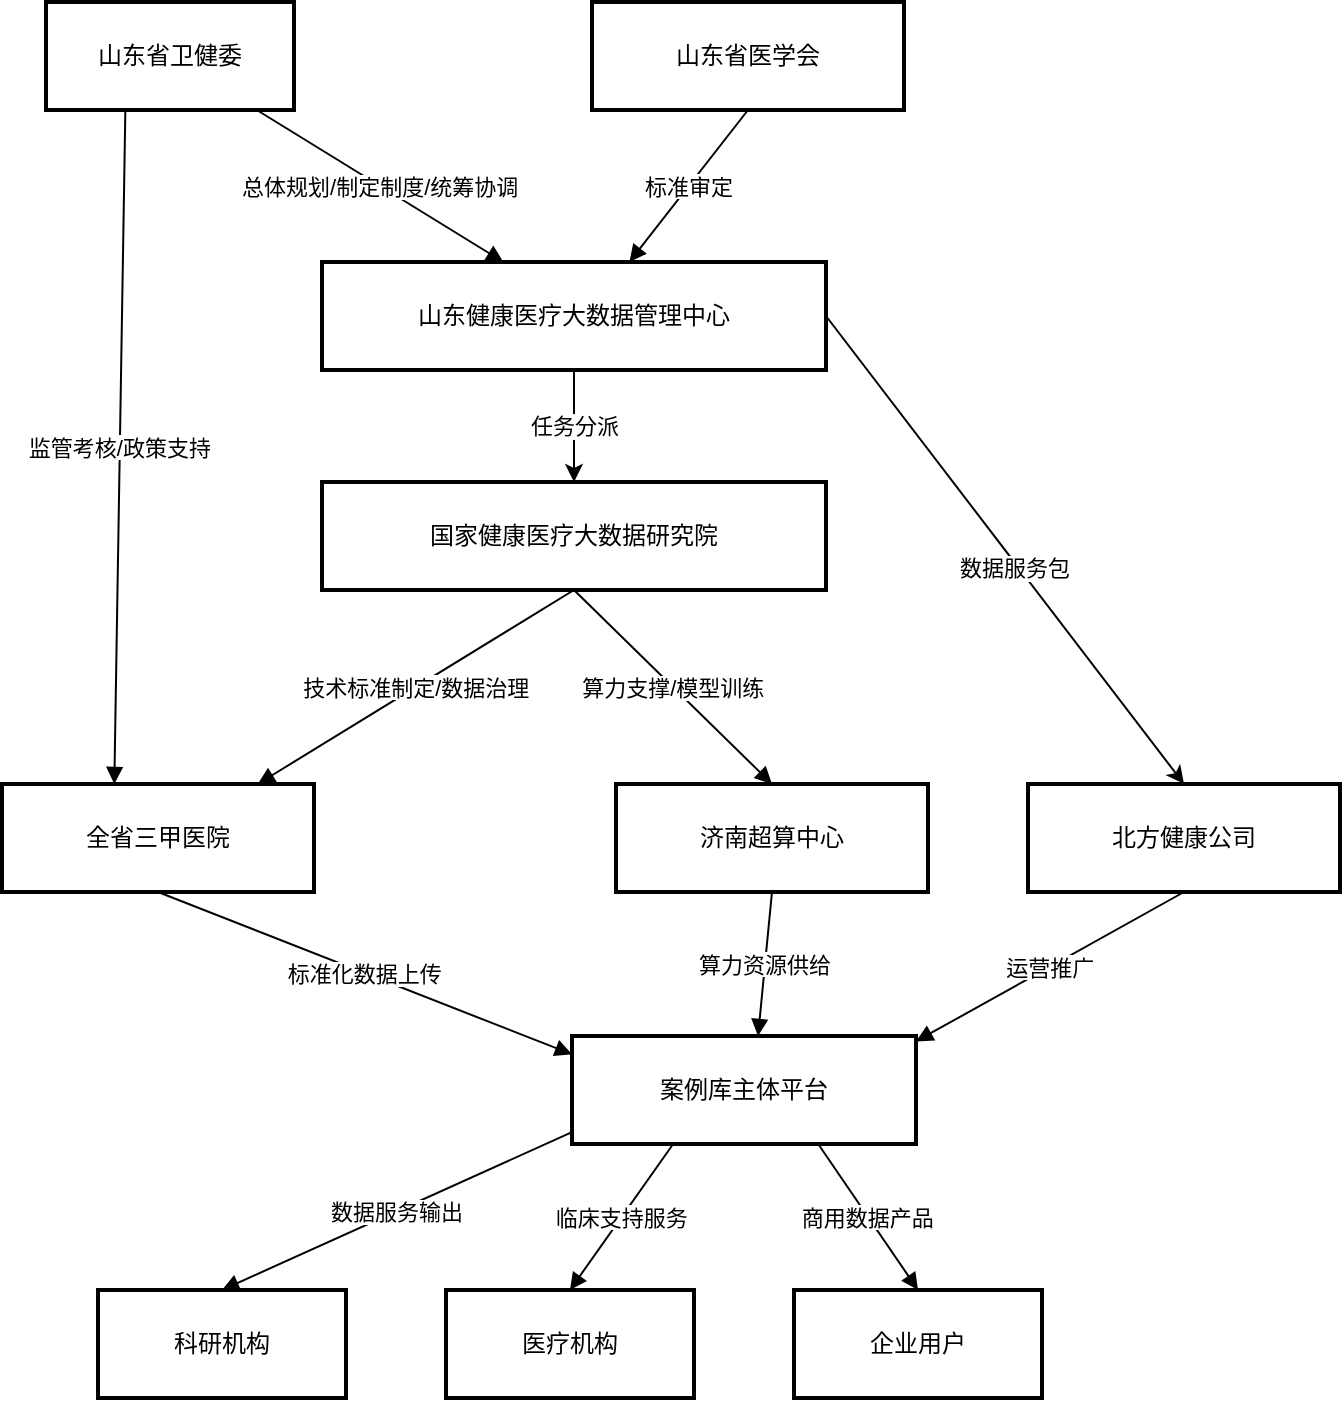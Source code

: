 <mxfile version="26.1.3" pages="2">
  <diagram name="第 1 页" id="u0IqyC7Dfnha-lF6F4t4">
    <mxGraphModel dx="1335" dy="810" grid="1" gridSize="10" guides="1" tooltips="1" connect="1" arrows="1" fold="1" page="1" pageScale="1" pageWidth="827" pageHeight="1169" math="0" shadow="0">
      <root>
        <mxCell id="0" />
        <mxCell id="1" parent="0" />
        <mxCell id="jDBb3KQfTTn3vINd1pHE-1" value="山东省卫健委" style="whiteSpace=wrap;strokeWidth=2;" vertex="1" parent="1">
          <mxGeometry x="112" y="40" width="124" height="54" as="geometry" />
        </mxCell>
        <mxCell id="ozEgoofDSApq0i9FSb5I-2" value="任务分派" style="edgeStyle=orthogonalEdgeStyle;rounded=0;orthogonalLoop=1;jettySize=auto;html=1;exitX=0.5;exitY=1;exitDx=0;exitDy=0;" edge="1" parent="1" source="jDBb3KQfTTn3vINd1pHE-2" target="ozEgoofDSApq0i9FSb5I-1">
          <mxGeometry relative="1" as="geometry" />
        </mxCell>
        <mxCell id="jDBb3KQfTTn3vINd1pHE-2" value="山东健康医疗大数据管理中心" style="whiteSpace=wrap;strokeWidth=2;" vertex="1" parent="1">
          <mxGeometry x="250" y="170" width="252" height="54" as="geometry" />
        </mxCell>
        <mxCell id="jDBb3KQfTTn3vINd1pHE-3" value="全省三甲医院" style="whiteSpace=wrap;strokeWidth=2;" vertex="1" parent="1">
          <mxGeometry x="90" y="431" width="156" height="54" as="geometry" />
        </mxCell>
        <mxCell id="jDBb3KQfTTn3vINd1pHE-4" value="济南超算中心" style="whiteSpace=wrap;strokeWidth=2;" vertex="1" parent="1">
          <mxGeometry x="397" y="431" width="156" height="54" as="geometry" />
        </mxCell>
        <mxCell id="jDBb3KQfTTn3vINd1pHE-5" value="案例库主体平台" style="whiteSpace=wrap;strokeWidth=2;" vertex="1" parent="1">
          <mxGeometry x="375" y="557" width="172" height="54" as="geometry" />
        </mxCell>
        <mxCell id="jDBb3KQfTTn3vINd1pHE-6" value="科研机构" style="whiteSpace=wrap;strokeWidth=2;" vertex="1" parent="1">
          <mxGeometry x="138" y="684" width="124" height="54" as="geometry" />
        </mxCell>
        <mxCell id="jDBb3KQfTTn3vINd1pHE-7" value="医疗机构" style="whiteSpace=wrap;strokeWidth=2;" vertex="1" parent="1">
          <mxGeometry x="312" y="684" width="124" height="54" as="geometry" />
        </mxCell>
        <mxCell id="jDBb3KQfTTn3vINd1pHE-8" value="企业用户" style="whiteSpace=wrap;strokeWidth=2;" vertex="1" parent="1">
          <mxGeometry x="486" y="684" width="124" height="54" as="geometry" />
        </mxCell>
        <mxCell id="jDBb3KQfTTn3vINd1pHE-9" value="山东省医学会" style="whiteSpace=wrap;strokeWidth=2;" vertex="1" parent="1">
          <mxGeometry x="385" y="40" width="156" height="54" as="geometry" />
        </mxCell>
        <mxCell id="jDBb3KQfTTn3vINd1pHE-10" value="北方健康公司" style="whiteSpace=wrap;strokeWidth=2;" vertex="1" parent="1">
          <mxGeometry x="603" y="431" width="156" height="54" as="geometry" />
        </mxCell>
        <mxCell id="jDBb3KQfTTn3vINd1pHE-11" value="总体规划/制定制度/统筹协调" style="curved=1;startArrow=none;endArrow=block;exitX=0.85;exitY=1;entryX=0.36;entryY=0;rounded=0;" edge="1" parent="1" source="jDBb3KQfTTn3vINd1pHE-1" target="jDBb3KQfTTn3vINd1pHE-2">
          <mxGeometry relative="1" as="geometry" />
        </mxCell>
        <mxCell id="jDBb3KQfTTn3vINd1pHE-12" value="监管考核/政策支持" style="curved=1;startArrow=none;endArrow=block;exitX=0.32;exitY=1;entryX=0.36;entryY=0;rounded=0;" edge="1" parent="1" source="jDBb3KQfTTn3vINd1pHE-1" target="jDBb3KQfTTn3vINd1pHE-3">
          <mxGeometry relative="1" as="geometry" />
        </mxCell>
        <mxCell id="jDBb3KQfTTn3vINd1pHE-13" value="技术标准制定/数据治理" style="curved=1;startArrow=none;endArrow=block;exitX=0.5;exitY=1;entryX=0.82;entryY=0;rounded=0;exitDx=0;exitDy=0;" edge="1" parent="1" source="ozEgoofDSApq0i9FSb5I-1" target="jDBb3KQfTTn3vINd1pHE-3">
          <mxGeometry relative="1" as="geometry" />
        </mxCell>
        <mxCell id="jDBb3KQfTTn3vINd1pHE-14" value="算力支撑/模型训练" style="curved=1;startArrow=none;endArrow=block;exitX=0.5;exitY=1;entryX=0.5;entryY=0;rounded=0;exitDx=0;exitDy=0;" edge="1" parent="1" source="ozEgoofDSApq0i9FSb5I-1" target="jDBb3KQfTTn3vINd1pHE-4">
          <mxGeometry relative="1" as="geometry" />
        </mxCell>
        <mxCell id="jDBb3KQfTTn3vINd1pHE-15" value="标准化数据上传" style="curved=1;startArrow=none;endArrow=block;exitX=0.5;exitY=1;entryX=0;entryY=0.17;rounded=0;" edge="1" parent="1" source="jDBb3KQfTTn3vINd1pHE-3" target="jDBb3KQfTTn3vINd1pHE-5">
          <mxGeometry relative="1" as="geometry" />
        </mxCell>
        <mxCell id="jDBb3KQfTTn3vINd1pHE-16" value="算力资源供给" style="curved=1;startArrow=none;endArrow=block;exitX=0.5;exitY=1;entryX=0.54;entryY=0.01;rounded=0;" edge="1" parent="1" source="jDBb3KQfTTn3vINd1pHE-4" target="jDBb3KQfTTn3vINd1pHE-5">
          <mxGeometry relative="1" as="geometry" />
        </mxCell>
        <mxCell id="jDBb3KQfTTn3vINd1pHE-17" value="数据服务输出" style="curved=1;startArrow=none;endArrow=block;exitX=0;exitY=0.89;entryX=0.5;entryY=0;rounded=0;" edge="1" parent="1" source="jDBb3KQfTTn3vINd1pHE-5" target="jDBb3KQfTTn3vINd1pHE-6">
          <mxGeometry relative="1" as="geometry" />
        </mxCell>
        <mxCell id="jDBb3KQfTTn3vINd1pHE-18" value="临床支持服务" style="curved=1;startArrow=none;endArrow=block;exitX=0.29;exitY=1.01;entryX=0.5;entryY=0;rounded=0;" edge="1" parent="1" source="jDBb3KQfTTn3vINd1pHE-5" target="jDBb3KQfTTn3vINd1pHE-7">
          <mxGeometry relative="1" as="geometry" />
        </mxCell>
        <mxCell id="jDBb3KQfTTn3vINd1pHE-19" value="商用数据产品" style="curved=1;startArrow=none;endArrow=block;exitX=0.72;exitY=1.01;entryX=0.5;entryY=0;rounded=0;" edge="1" parent="1" source="jDBb3KQfTTn3vINd1pHE-5" target="jDBb3KQfTTn3vINd1pHE-8">
          <mxGeometry relative="1" as="geometry" />
        </mxCell>
        <mxCell id="jDBb3KQfTTn3vINd1pHE-20" value="标准审定" style="curved=1;startArrow=none;endArrow=block;exitX=0.5;exitY=1;entryX=0.61;entryY=0;rounded=0;" edge="1" parent="1" source="jDBb3KQfTTn3vINd1pHE-9" target="jDBb3KQfTTn3vINd1pHE-2">
          <mxGeometry relative="1" as="geometry" />
        </mxCell>
        <mxCell id="jDBb3KQfTTn3vINd1pHE-21" value="运营推广" style="curved=1;startArrow=none;endArrow=block;exitX=0.5;exitY=1;entryX=1;entryY=0.05;rounded=0;" edge="1" parent="1" source="jDBb3KQfTTn3vINd1pHE-10" target="jDBb3KQfTTn3vINd1pHE-5">
          <mxGeometry relative="1" as="geometry" />
        </mxCell>
        <mxCell id="4fP3Ae8iJj8E5ci41Grl-1" style="rounded=0;orthogonalLoop=1;jettySize=auto;html=1;exitX=1;exitY=0.5;exitDx=0;exitDy=0;entryX=0.5;entryY=0;entryDx=0;entryDy=0;" edge="1" parent="1" source="jDBb3KQfTTn3vINd1pHE-2" target="jDBb3KQfTTn3vINd1pHE-10">
          <mxGeometry relative="1" as="geometry" />
        </mxCell>
        <mxCell id="4fP3Ae8iJj8E5ci41Grl-2" value="数据服务包" style="edgeLabel;html=1;align=center;verticalAlign=middle;resizable=0;points=[];" vertex="1" connectable="0" parent="4fP3Ae8iJj8E5ci41Grl-1">
          <mxGeometry x="0.066" y="-2" relative="1" as="geometry">
            <mxPoint as="offset" />
          </mxGeometry>
        </mxCell>
        <mxCell id="ozEgoofDSApq0i9FSb5I-1" value="国家健康医疗大数据研究院" style="whiteSpace=wrap;strokeWidth=2;" vertex="1" parent="1">
          <mxGeometry x="250" y="280" width="252" height="54" as="geometry" />
        </mxCell>
      </root>
    </mxGraphModel>
  </diagram>
  <diagram id="xjxt8y33gZ0Xobj6mKy7" name="第 2 页">
    <mxGraphModel dx="1335" dy="810" grid="1" gridSize="10" guides="1" tooltips="1" connect="1" arrows="1" fold="1" page="1" pageScale="1" pageWidth="827" pageHeight="1169" math="0" shadow="0">
      <root>
        <mxCell id="0" />
        <mxCell id="1" parent="0" />
        <mxCell id="8XuI1QQmj_igKlrlit6y-1" value="质量闭环" style="whiteSpace=wrap;strokeWidth=2;" vertex="1" parent="1">
          <mxGeometry x="20" y="144" width="883" height="303" as="geometry" />
        </mxCell>
        <mxCell id="8XuI1QQmj_igKlrlit6y-2" value="省数管理中心" style="whiteSpace=wrap;strokeWidth=2;" vertex="1" parent="1">
          <mxGeometry x="53" y="24" width="156" height="54" as="geometry" />
        </mxCell>
        <mxCell id="8XuI1QQmj_igKlrlit6y-3" value="省卫健委" style="whiteSpace=wrap;strokeWidth=2;" vertex="1" parent="1">
          <mxGeometry x="400" y="55" width="124" height="54" as="geometry" />
        </mxCell>
        <mxCell id="8XuI1QQmj_igKlrlit6y-4" value="国家健康医疗大数据研究院" style="whiteSpace=wrap;strokeWidth=2;" vertex="1" parent="1">
          <mxGeometry x="336" y="310" width="252" height="54" as="geometry" />
        </mxCell>
        <mxCell id="8XuI1QQmj_igKlrlit6y-5" value="数据清洗集群" style="whiteSpace=wrap;strokeWidth=2;" vertex="1" parent="1">
          <mxGeometry x="1022" y="285" width="156" height="54" as="geometry" />
        </mxCell>
        <mxCell id="8XuI1QQmj_igKlrlit6y-6" value="山东省医学会" style="whiteSpace=wrap;strokeWidth=2;" vertex="1" parent="1">
          <mxGeometry x="722" y="55" width="156" height="54" as="geometry" />
        </mxCell>
        <mxCell id="8XuI1QQmj_igKlrlit6y-7" value="全省三甲医院" style="whiteSpace=wrap;strokeWidth=2;" vertex="1" parent="1">
          <mxGeometry x="722" y="248" width="156" height="54" as="geometry" />
        </mxCell>
        <mxCell id="8XuI1QQmj_igKlrlit6y-8" value="数据评审委员会" style="whiteSpace=wrap;strokeWidth=2;" vertex="1" parent="1">
          <mxGeometry x="45" y="206" width="172" height="54" as="geometry" />
        </mxCell>
        <mxCell id="8XuI1QQmj_igKlrlit6y-9" value="质量控制模块" style="whiteSpace=wrap;strokeWidth=2;" vertex="1" parent="1">
          <mxGeometry x="384" y="206" width="156" height="54" as="geometry" />
        </mxCell>
        <mxCell id="8XuI1QQmj_igKlrlit6y-10" value="伦理审查委员会" style="whiteSpace=wrap;strokeWidth=2;" vertex="1" parent="1">
          <mxGeometry x="45" y="358" width="172" height="54" as="geometry" />
        </mxCell>
        <mxCell id="8XuI1QQmj_igKlrlit6y-11" value="北方健康公司" style="whiteSpace=wrap;strokeWidth=2;" vertex="1" parent="1">
          <mxGeometry x="722" y="482" width="156" height="54" as="geometry" />
        </mxCell>
        <mxCell id="8XuI1QQmj_igKlrlit6y-12" value="企业用户群" style="whiteSpace=wrap;strokeWidth=2;" vertex="1" parent="1">
          <mxGeometry x="1030" y="482" width="140" height="54" as="geometry" />
        </mxCell>
        <mxCell id="8XuI1QQmj_igKlrlit6y-13" value="统筹协调" style="curved=1;startArrow=none;endArrow=block;exitX=1;exitY=0.81;entryX=0;entryY=0.5;rounded=0;" edge="1" parent="1" source="8XuI1QQmj_igKlrlit6y-2" target="8XuI1QQmj_igKlrlit6y-3">
          <mxGeometry relative="1" as="geometry">
            <Array as="points">
              <mxPoint x="276" y="82" />
            </Array>
          </mxGeometry>
        </mxCell>
        <mxCell id="8XuI1QQmj_igKlrlit6y-14" value="任务派发" style="curved=1;startArrow=none;endArrow=block;exitX=0.6;exitY=1;entryX=0;entryY=0.11;rounded=0;" edge="1" parent="1" source="8XuI1QQmj_igKlrlit6y-2" target="8XuI1QQmj_igKlrlit6y-4">
          <mxGeometry relative="1" as="geometry">
            <Array as="points">
              <mxPoint x="276" y="306" />
            </Array>
          </mxGeometry>
        </mxCell>
        <mxCell id="8XuI1QQmj_igKlrlit6y-15" value="资源调控" style="curved=1;startArrow=none;endArrow=block;exitX=1;exitY=0.19;entryX=0.42;entryY=0;rounded=0;" edge="1" parent="1" source="8XuI1QQmj_igKlrlit6y-2" target="8XuI1QQmj_igKlrlit6y-5">
          <mxGeometry relative="1" as="geometry">
            <Array as="points">
              <mxPoint x="276" y="20" />
              <mxPoint x="962" y="20" />
            </Array>
          </mxGeometry>
        </mxCell>
        <mxCell id="8XuI1QQmj_igKlrlit6y-16" value="标准输出" style="curved=1;startArrow=none;endArrow=block;exitX=0.63;exitY=0;entryX=0.23;entryY=1;rounded=0;" edge="1" parent="1" source="8XuI1QQmj_igKlrlit6y-4" target="8XuI1QQmj_igKlrlit6y-6">
          <mxGeometry relative="1" as="geometry">
            <Array as="points">
              <mxPoint x="655" y="175" />
            </Array>
          </mxGeometry>
        </mxCell>
        <mxCell id="8XuI1QQmj_igKlrlit6y-17" value="技术指导" style="curved=1;startArrow=none;endArrow=block;exitX=0.67;exitY=0;entryX=0.07;entryY=0.01;rounded=0;" edge="1" parent="1" source="8XuI1QQmj_igKlrlit6y-4" target="8XuI1QQmj_igKlrlit6y-7">
          <mxGeometry relative="1" as="geometry">
            <Array as="points">
              <mxPoint x="655" y="218" />
            </Array>
          </mxGeometry>
        </mxCell>
        <mxCell id="8XuI1QQmj_igKlrlit6y-18" value="数据回馈" style="curved=1;startArrow=none;endArrow=block;exitX=0.06;exitY=1.01;entryX=1;entryY=0.45;rounded=0;" edge="1" parent="1" source="8XuI1QQmj_igKlrlit6y-7" target="8XuI1QQmj_igKlrlit6y-4">
          <mxGeometry relative="1" as="geometry">
            <Array as="points">
              <mxPoint x="655" y="333" />
            </Array>
          </mxGeometry>
        </mxCell>
        <mxCell id="8XuI1QQmj_igKlrlit6y-19" value="算力供给" style="curved=1;startArrow=none;endArrow=block;exitX=0.17;exitY=1;entryX=0.93;entryY=1;rounded=0;" edge="1" parent="1" source="8XuI1QQmj_igKlrlit6y-5" target="8XuI1QQmj_igKlrlit6y-4">
          <mxGeometry relative="1" as="geometry">
            <Array as="points">
              <mxPoint x="962" y="385" />
              <mxPoint x="655" y="385" />
            </Array>
          </mxGeometry>
        </mxCell>
        <mxCell id="8XuI1QQmj_igKlrlit6y-20" value="验证指令" style="curved=1;startArrow=none;endArrow=block;exitX=1;exitY=0.5;entryX=0;entryY=0.5;rounded=0;" edge="1" parent="1" source="8XuI1QQmj_igKlrlit6y-8" target="8XuI1QQmj_igKlrlit6y-9">
          <mxGeometry relative="1" as="geometry">
            <Array as="points" />
          </mxGeometry>
        </mxCell>
        <mxCell id="8XuI1QQmj_igKlrlit6y-21" value="修订反馈" style="curved=1;startArrow=none;endArrow=block;exitX=1;exitY=0.7;entryX=0;entryY=0.35;rounded=0;" edge="1" parent="1" source="8XuI1QQmj_igKlrlit6y-9" target="8XuI1QQmj_igKlrlit6y-7">
          <mxGeometry relative="1" as="geometry">
            <Array as="points">
              <mxPoint x="655" y="260" />
            </Array>
          </mxGeometry>
        </mxCell>
        <mxCell id="8XuI1QQmj_igKlrlit6y-22" value="合规约束" style="curved=1;startArrow=none;endArrow=block;exitX=1;exitY=0.51;entryX=0.09;entryY=1;rounded=0;" edge="1" parent="1" source="8XuI1QQmj_igKlrlit6y-10" target="8XuI1QQmj_igKlrlit6y-4">
          <mxGeometry relative="1" as="geometry">
            <Array as="points">
              <mxPoint x="276" y="385" />
            </Array>
          </mxGeometry>
        </mxCell>
        <mxCell id="8XuI1QQmj_igKlrlit6y-23" value="生态构建" style="curved=1;startArrow=none;endArrow=block;exitX=1;exitY=0.51;entryX=0;entryY=0.51;rounded=0;" edge="1" parent="1" source="8XuI1QQmj_igKlrlit6y-11" target="8XuI1QQmj_igKlrlit6y-12">
          <mxGeometry relative="1" as="geometry">
            <Array as="points" />
          </mxGeometry>
        </mxCell>
        <mxCell id="8XuI1QQmj_igKlrlit6y-24" value="数据服务包" style="curved=1;startArrow=none;endArrow=block;exitX=0.76;exitY=1;entryX=0.23;entryY=0.01;rounded=0;" edge="1" parent="1" source="8XuI1QQmj_igKlrlit6y-4" target="8XuI1QQmj_igKlrlit6y-11">
          <mxGeometry relative="1" as="geometry">
            <Array as="points">
              <mxPoint x="655" y="416" />
            </Array>
          </mxGeometry>
        </mxCell>
        <mxCell id="8XuI1QQmj_igKlrlit6y-25" value="原始数据" style="curved=1;startArrow=none;endArrow=block;exitX=1;exitY=0.51;entryX=0;entryY=0.12;rounded=0;" edge="1" parent="1" source="8XuI1QQmj_igKlrlit6y-7" target="8XuI1QQmj_igKlrlit6y-5">
          <mxGeometry relative="1" as="geometry">
            <Array as="points">
              <mxPoint x="962" y="275" />
            </Array>
          </mxGeometry>
        </mxCell>
      </root>
    </mxGraphModel>
  </diagram>
</mxfile>
